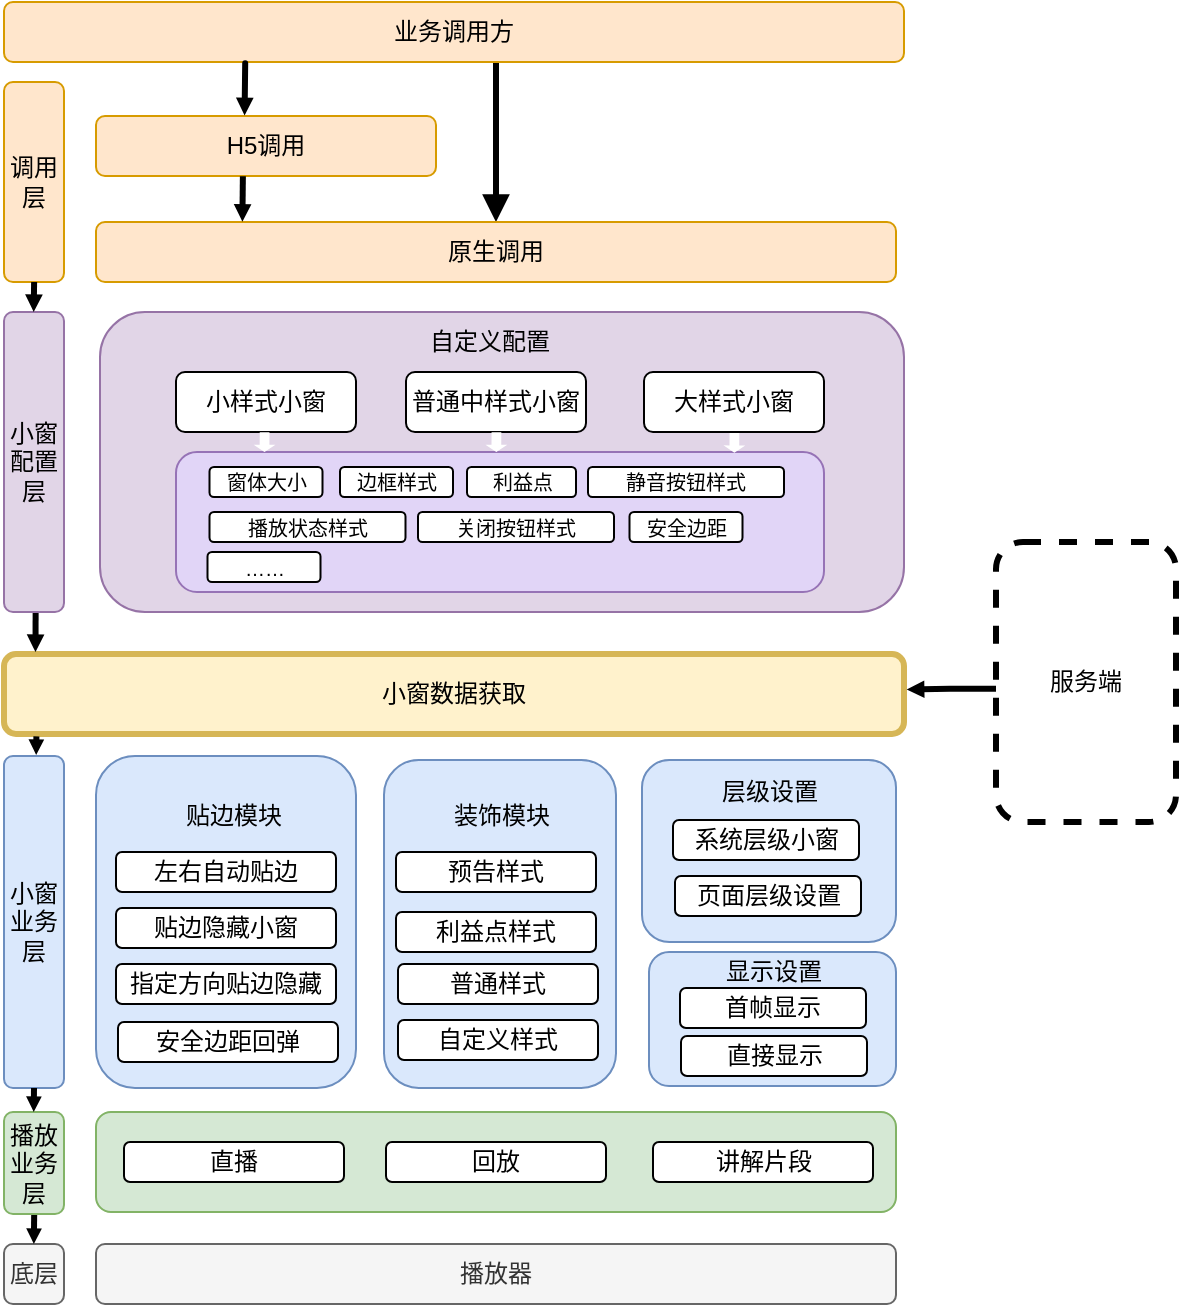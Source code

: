 <mxfile version="21.6.2" type="github" pages="6">
  <diagram id="e4scFoFF_F-a7bMBpBIw" name="第 1 页">
    <mxGraphModel dx="1194" dy="660" grid="1" gridSize="10" guides="1" tooltips="1" connect="1" arrows="1" fold="1" page="1" pageScale="1" pageWidth="827" pageHeight="1169" math="0" shadow="0">
      <root>
        <mxCell id="0" />
        <mxCell id="1" parent="0" />
        <mxCell id="BxiIMC6btonzShXlDcem-1" value="" style="rounded=1;whiteSpace=wrap;html=1;fontSize=12;glass=0;strokeWidth=1;shadow=0;fillColor=#dae8fc;strokeColor=#6c8ebf;" parent="1" vertex="1">
          <mxGeometry x="190" y="467" width="130" height="166" as="geometry" />
        </mxCell>
        <mxCell id="BxiIMC6btonzShXlDcem-2" value="" style="rounded=1;whiteSpace=wrap;html=1;fontSize=12;glass=0;strokeWidth=1;shadow=0;fillColor=#d5e8d4;strokeColor=#82b366;" parent="1" vertex="1">
          <mxGeometry x="190" y="645" width="400" height="50" as="geometry" />
        </mxCell>
        <mxCell id="BxiIMC6btonzShXlDcem-3" value="直播" style="rounded=1;whiteSpace=wrap;html=1;fontSize=12;glass=0;strokeWidth=1;shadow=0;" parent="1" vertex="1">
          <mxGeometry x="204" y="660" width="110" height="20" as="geometry" />
        </mxCell>
        <mxCell id="BxiIMC6btonzShXlDcem-4" value="播放器" style="rounded=1;whiteSpace=wrap;html=1;fontSize=12;glass=0;strokeWidth=1;shadow=0;fillColor=#f5f5f5;strokeColor=#666666;fontColor=#333333;" parent="1" vertex="1">
          <mxGeometry x="190" y="711" width="400" height="30" as="geometry" />
        </mxCell>
        <mxCell id="BxiIMC6btonzShXlDcem-5" value="回放" style="rounded=1;whiteSpace=wrap;html=1;fontSize=12;glass=0;strokeWidth=1;shadow=0;" parent="1" vertex="1">
          <mxGeometry x="335" y="660" width="110" height="20" as="geometry" />
        </mxCell>
        <mxCell id="BxiIMC6btonzShXlDcem-6" value="左右自动贴边" style="rounded=1;whiteSpace=wrap;html=1;fontSize=12;glass=0;strokeWidth=1;shadow=0;" parent="1" vertex="1">
          <mxGeometry x="200" y="515" width="110" height="20" as="geometry" />
        </mxCell>
        <mxCell id="BxiIMC6btonzShXlDcem-7" value="" style="rounded=1;whiteSpace=wrap;html=1;fontSize=12;glass=0;strokeWidth=1;shadow=0;fillColor=#dae8fc;strokeColor=#6c8ebf;" parent="1" vertex="1">
          <mxGeometry x="334" y="469" width="116" height="164" as="geometry" />
        </mxCell>
        <mxCell id="BxiIMC6btonzShXlDcem-8" value="贴边模块" style="text;strokeColor=none;align=center;fillColor=none;html=1;verticalAlign=middle;whiteSpace=wrap;rounded=0;" parent="1" vertex="1">
          <mxGeometry x="229" y="482" width="60" height="30" as="geometry" />
        </mxCell>
        <mxCell id="BxiIMC6btonzShXlDcem-9" value="贴边隐藏小窗" style="rounded=1;whiteSpace=wrap;html=1;fontSize=12;glass=0;strokeWidth=1;shadow=0;" parent="1" vertex="1">
          <mxGeometry x="200" y="543" width="110" height="20" as="geometry" />
        </mxCell>
        <mxCell id="BxiIMC6btonzShXlDcem-10" value="装饰模块" style="text;strokeColor=none;align=center;fillColor=none;html=1;verticalAlign=middle;whiteSpace=wrap;rounded=0;" parent="1" vertex="1">
          <mxGeometry x="363" y="482" width="60" height="30" as="geometry" />
        </mxCell>
        <mxCell id="BxiIMC6btonzShXlDcem-11" value="预告样式" style="rounded=1;whiteSpace=wrap;html=1;fontSize=12;glass=0;strokeWidth=1;shadow=0;" parent="1" vertex="1">
          <mxGeometry x="340" y="515" width="100" height="20" as="geometry" />
        </mxCell>
        <mxCell id="BxiIMC6btonzShXlDcem-12" value="利益点样式" style="rounded=1;whiteSpace=wrap;html=1;fontSize=12;glass=0;strokeWidth=1;shadow=0;" parent="1" vertex="1">
          <mxGeometry x="340" y="545" width="100" height="20" as="geometry" />
        </mxCell>
        <mxCell id="BxiIMC6btonzShXlDcem-13" value="普通样式" style="rounded=1;whiteSpace=wrap;html=1;fontSize=12;glass=0;strokeWidth=1;shadow=0;" parent="1" vertex="1">
          <mxGeometry x="341" y="571" width="100" height="20" as="geometry" />
        </mxCell>
        <mxCell id="BxiIMC6btonzShXlDcem-14" value="" style="rounded=1;whiteSpace=wrap;html=1;fontSize=12;glass=0;strokeWidth=1;shadow=0;fillColor=#dae8fc;strokeColor=#6c8ebf;" parent="1" vertex="1">
          <mxGeometry x="463" y="469" width="127" height="91" as="geometry" />
        </mxCell>
        <mxCell id="BxiIMC6btonzShXlDcem-15" value="层级设置" style="text;strokeColor=none;align=center;fillColor=none;html=1;verticalAlign=middle;whiteSpace=wrap;rounded=0;" parent="1" vertex="1">
          <mxGeometry x="497" y="470" width="60" height="30" as="geometry" />
        </mxCell>
        <mxCell id="BxiIMC6btonzShXlDcem-16" value="系统层级小窗" style="rounded=1;whiteSpace=wrap;html=1;fontSize=12;glass=0;strokeWidth=1;shadow=0;" parent="1" vertex="1">
          <mxGeometry x="478.5" y="499" width="93" height="20" as="geometry" />
        </mxCell>
        <mxCell id="BxiIMC6btonzShXlDcem-17" value="页面层级设置" style="rounded=1;whiteSpace=wrap;html=1;fontSize=12;glass=0;strokeWidth=1;shadow=0;" parent="1" vertex="1">
          <mxGeometry x="479.5" y="527" width="93" height="20" as="geometry" />
        </mxCell>
        <mxCell id="BxiIMC6btonzShXlDcem-19" value="底层" style="rounded=1;whiteSpace=wrap;html=1;fontSize=12;glass=0;strokeWidth=1;shadow=0;fillColor=#f5f5f5;strokeColor=#666666;fontColor=#333333;" parent="1" vertex="1">
          <mxGeometry x="144" y="711" width="30" height="30" as="geometry" />
        </mxCell>
        <mxCell id="BxiIMC6btonzShXlDcem-20" value="播放业务层" style="rounded=1;whiteSpace=wrap;html=1;fontSize=12;glass=0;strokeWidth=1;shadow=0;fillColor=#d5e8d4;strokeColor=#82b366;" parent="1" vertex="1">
          <mxGeometry x="144" y="645" width="30" height="51" as="geometry" />
        </mxCell>
        <mxCell id="BxiIMC6btonzShXlDcem-21" value="小窗业务层" style="rounded=1;whiteSpace=wrap;html=1;fontSize=12;glass=0;strokeWidth=1;shadow=0;fillColor=#dae8fc;strokeColor=#6c8ebf;" parent="1" vertex="1">
          <mxGeometry x="144" y="467" width="30" height="166" as="geometry" />
        </mxCell>
        <mxCell id="BxiIMC6btonzShXlDcem-22" value="小窗配置层" style="rounded=1;whiteSpace=wrap;html=1;fontSize=12;glass=0;strokeWidth=1;shadow=0;fillColor=#e1d5e7;strokeColor=#9673a6;" parent="1" vertex="1">
          <mxGeometry x="144" y="245" width="30" height="150" as="geometry" />
        </mxCell>
        <mxCell id="BxiIMC6btonzShXlDcem-23" value="" style="rounded=1;whiteSpace=wrap;html=1;fontSize=12;glass=0;strokeWidth=1;shadow=0;fillColor=#e1d5e7;strokeColor=#9673a6;" parent="1" vertex="1">
          <mxGeometry x="192" y="245" width="402" height="150" as="geometry" />
        </mxCell>
        <mxCell id="BxiIMC6btonzShXlDcem-24" value="自定义配置" style="text;strokeColor=none;align=center;fillColor=none;html=1;verticalAlign=middle;whiteSpace=wrap;rounded=0;" parent="1" vertex="1">
          <mxGeometry x="353" y="250" width="68" height="20" as="geometry" />
        </mxCell>
        <mxCell id="BxiIMC6btonzShXlDcem-25" value="普通中样式小窗" style="rounded=1;whiteSpace=wrap;html=1;fontSize=12;glass=0;strokeWidth=1;shadow=0;" parent="1" vertex="1">
          <mxGeometry x="345" y="275" width="90" height="30" as="geometry" />
        </mxCell>
        <mxCell id="BxiIMC6btonzShXlDcem-26" value="大样式小窗" style="rounded=1;whiteSpace=wrap;html=1;fontSize=12;glass=0;strokeWidth=1;shadow=0;" parent="1" vertex="1">
          <mxGeometry x="464" y="275" width="90" height="30" as="geometry" />
        </mxCell>
        <mxCell id="BxiIMC6btonzShXlDcem-28" value="小样式小窗" style="rounded=1;whiteSpace=wrap;html=1;fontSize=12;glass=0;strokeWidth=1;shadow=0;" parent="1" vertex="1">
          <mxGeometry x="230" y="275" width="90" height="30" as="geometry" />
        </mxCell>
        <mxCell id="BxiIMC6btonzShXlDcem-38" value="" style="edgeStyle=orthogonalEdgeStyle;orthogonalLoop=1;jettySize=auto;html=1;rounded=0;jumpStyle=none;shadow=0;fillColor=#f8cecc;strokeColor=#000000;strokeWidth=3;endArrow=block;endFill=1;" parent="1" source="BxiIMC6btonzShXlDcem-29" target="BxiIMC6btonzShXlDcem-36" edge="1">
          <mxGeometry relative="1" as="geometry">
            <Array as="points">
              <mxPoint x="390" y="140" />
              <mxPoint x="390" y="140" />
            </Array>
          </mxGeometry>
        </mxCell>
        <mxCell id="BxiIMC6btonzShXlDcem-29" value="业务调用方" style="rounded=1;whiteSpace=wrap;html=1;fontSize=12;glass=0;strokeWidth=1;shadow=0;fillColor=#ffe6cc;strokeColor=#d79b00;" parent="1" vertex="1">
          <mxGeometry x="144" y="90" width="450" height="30" as="geometry" />
        </mxCell>
        <mxCell id="BxiIMC6btonzShXlDcem-34" value="讲解片段" style="rounded=1;whiteSpace=wrap;html=1;fontSize=12;glass=0;strokeWidth=1;shadow=0;" parent="1" vertex="1">
          <mxGeometry x="468.5" y="660" width="110" height="20" as="geometry" />
        </mxCell>
        <mxCell id="BxiIMC6btonzShXlDcem-35" value="H5调用" style="rounded=1;whiteSpace=wrap;html=1;fontSize=12;glass=0;strokeWidth=1;shadow=0;fillColor=#ffe6cc;strokeColor=#d79b00;" parent="1" vertex="1">
          <mxGeometry x="190" y="147" width="170" height="30" as="geometry" />
        </mxCell>
        <mxCell id="BxiIMC6btonzShXlDcem-36" value="原生调用" style="rounded=1;whiteSpace=wrap;html=1;fontSize=12;glass=0;strokeWidth=1;shadow=0;fillColor=#ffe6cc;strokeColor=#d79b00;" parent="1" vertex="1">
          <mxGeometry x="190" y="200" width="400" height="30" as="geometry" />
        </mxCell>
        <mxCell id="BxiIMC6btonzShXlDcem-37" value="调用层" style="rounded=1;whiteSpace=wrap;html=1;fontSize=12;glass=0;strokeWidth=1;shadow=0;fillColor=#ffe6cc;strokeColor=#d79b00;" parent="1" vertex="1">
          <mxGeometry x="144" y="130" width="30" height="100" as="geometry" />
        </mxCell>
        <mxCell id="BxiIMC6btonzShXlDcem-41" value="" style="edgeStyle=orthogonalEdgeStyle;orthogonalLoop=1;jettySize=auto;html=1;jumpStyle=none;shadow=0;fillColor=#f8cecc;strokeColor=#000000;strokeWidth=3;exitX=0.268;exitY=1.045;exitDx=0;exitDy=0;exitPerimeter=0;entryX=0.437;entryY=-0.01;entryDx=0;entryDy=0;entryPerimeter=0;rounded=1;endSize=1;endArrow=block;endFill=1;" parent="1" source="BxiIMC6btonzShXlDcem-29" target="BxiIMC6btonzShXlDcem-35" edge="1">
          <mxGeometry relative="1" as="geometry">
            <mxPoint x="400" y="130" as="sourcePoint" />
            <mxPoint x="264" y="140" as="targetPoint" />
            <Array as="points">
              <mxPoint x="265" y="120" />
              <mxPoint x="264" y="120" />
            </Array>
          </mxGeometry>
        </mxCell>
        <mxCell id="BxiIMC6btonzShXlDcem-42" value="" style="edgeStyle=orthogonalEdgeStyle;orthogonalLoop=1;jettySize=auto;html=1;rounded=0;jumpStyle=none;shadow=0;fillColor=#f8cecc;strokeColor=#000000;strokeWidth=3;exitX=0.432;exitY=1.003;exitDx=0;exitDy=0;exitPerimeter=0;entryX=0.183;entryY=-0.004;entryDx=0;entryDy=0;entryPerimeter=0;endSize=1;endArrow=block;endFill=1;" parent="1" source="BxiIMC6btonzShXlDcem-35" target="BxiIMC6btonzShXlDcem-36" edge="1">
          <mxGeometry relative="1" as="geometry">
            <mxPoint x="263.5" y="178" as="sourcePoint" />
            <mxPoint x="262.5" y="204" as="targetPoint" />
            <Array as="points">
              <mxPoint x="263" y="177" />
            </Array>
          </mxGeometry>
        </mxCell>
        <mxCell id="BxiIMC6btonzShXlDcem-44" value="" style="rounded=1;whiteSpace=wrap;html=1;fontSize=12;glass=0;strokeWidth=1;shadow=0;fillColor=#E1D5F7;strokeColor=#9673B6;" parent="1" vertex="1">
          <mxGeometry x="230" y="315" width="324" height="70" as="geometry" />
        </mxCell>
        <mxCell id="BxiIMC6btonzShXlDcem-46" value="" style="shape=flexArrow;endArrow=classic;html=1;rounded=0;endWidth=5.543;endSize=1.04;width=4.879;exitX=0.545;exitY=0.989;exitDx=0;exitDy=0;exitPerimeter=0;strokeWidth=0.5;fillColor=default;strokeColor=none;" parent="1" edge="1">
          <mxGeometry width="50" height="50" relative="1" as="geometry">
            <mxPoint x="274.05" y="304.67" as="sourcePoint" />
            <mxPoint x="274" y="315" as="targetPoint" />
            <Array as="points">
              <mxPoint x="274" y="305" />
            </Array>
          </mxGeometry>
        </mxCell>
        <mxCell id="BxiIMC6btonzShXlDcem-49" value="&lt;font style=&quot;font-size: 10px;&quot;&gt;窗体大小&lt;/font&gt;" style="rounded=1;whiteSpace=wrap;html=1;fontSize=12;glass=0;strokeWidth=1;shadow=0;" parent="1" vertex="1">
          <mxGeometry x="246.75" y="322.5" width="56.5" height="15" as="geometry" />
        </mxCell>
        <mxCell id="BxiIMC6btonzShXlDcem-52" value="" style="shape=flexArrow;endArrow=classic;html=1;rounded=0;endWidth=5.543;endSize=1.04;width=4.879;exitX=0.545;exitY=0.989;exitDx=0;exitDy=0;exitPerimeter=0;strokeWidth=0.5;fillColor=default;strokeColor=none;" parent="1" edge="1">
          <mxGeometry width="50" height="50" relative="1" as="geometry">
            <mxPoint x="389.97" y="304.67" as="sourcePoint" />
            <mxPoint x="389.92" y="315" as="targetPoint" />
            <Array as="points">
              <mxPoint x="389.92" y="305" />
            </Array>
          </mxGeometry>
        </mxCell>
        <mxCell id="BxiIMC6btonzShXlDcem-53" value="" style="shape=flexArrow;endArrow=classic;html=1;rounded=0;endWidth=5.543;endSize=1.04;width=4.879;exitX=0.545;exitY=0.989;exitDx=0;exitDy=0;exitPerimeter=0;strokeWidth=0.5;fillColor=default;strokeColor=none;" parent="1" edge="1">
          <mxGeometry width="50" height="50" relative="1" as="geometry">
            <mxPoint x="508.97" y="305.0" as="sourcePoint" />
            <mxPoint x="508.92" y="315.33" as="targetPoint" />
            <Array as="points">
              <mxPoint x="508.92" y="305.33" />
            </Array>
          </mxGeometry>
        </mxCell>
        <mxCell id="BxiIMC6btonzShXlDcem-54" value="&lt;font style=&quot;font-size: 10px;&quot;&gt;边框样式&lt;/font&gt;" style="rounded=1;whiteSpace=wrap;html=1;fontSize=12;glass=0;strokeWidth=1;shadow=0;" parent="1" vertex="1">
          <mxGeometry x="312" y="322.5" width="56.5" height="15" as="geometry" />
        </mxCell>
        <mxCell id="BxiIMC6btonzShXlDcem-55" value="&lt;span style=&quot;font-size: 10px;&quot;&gt;利益点&lt;/span&gt;" style="rounded=1;whiteSpace=wrap;html=1;fontSize=12;glass=0;strokeWidth=1;shadow=0;" parent="1" vertex="1">
          <mxGeometry x="375.5" y="322.5" width="54.5" height="15" as="geometry" />
        </mxCell>
        <mxCell id="BxiIMC6btonzShXlDcem-58" value="&lt;span style=&quot;font-size: 10px;&quot;&gt;静音按钮样式&lt;/span&gt;" style="rounded=1;whiteSpace=wrap;html=1;fontSize=12;glass=0;strokeWidth=1;shadow=0;" parent="1" vertex="1">
          <mxGeometry x="436" y="322.5" width="98" height="15" as="geometry" />
        </mxCell>
        <mxCell id="BxiIMC6btonzShXlDcem-59" value="&lt;span style=&quot;font-size: 10px;&quot;&gt;播放状态样式&lt;/span&gt;" style="rounded=1;whiteSpace=wrap;html=1;fontSize=12;glass=0;strokeWidth=1;shadow=0;" parent="1" vertex="1">
          <mxGeometry x="246.75" y="345" width="98" height="15" as="geometry" />
        </mxCell>
        <mxCell id="BxiIMC6btonzShXlDcem-60" value="&lt;span style=&quot;font-size: 10px;&quot;&gt;关闭按钮样式&lt;/span&gt;" style="rounded=1;whiteSpace=wrap;html=1;fontSize=12;glass=0;strokeWidth=1;shadow=0;" parent="1" vertex="1">
          <mxGeometry x="351" y="345" width="98" height="15" as="geometry" />
        </mxCell>
        <mxCell id="BxiIMC6btonzShXlDcem-61" value="&lt;font style=&quot;font-size: 10px;&quot;&gt;安全边距&lt;/font&gt;" style="rounded=1;whiteSpace=wrap;html=1;fontSize=12;glass=0;strokeWidth=1;shadow=0;" parent="1" vertex="1">
          <mxGeometry x="456.75" y="345" width="56.5" height="15" as="geometry" />
        </mxCell>
        <mxCell id="BxiIMC6btonzShXlDcem-62" value="&lt;font style=&quot;font-size: 10px;&quot;&gt;……&lt;/font&gt;" style="rounded=1;whiteSpace=wrap;html=1;fontSize=12;glass=0;strokeWidth=1;shadow=0;" parent="1" vertex="1">
          <mxGeometry x="245.75" y="365" width="56.5" height="15" as="geometry" />
        </mxCell>
        <mxCell id="BxiIMC6btonzShXlDcem-63" value="小窗数据获取" style="rounded=1;whiteSpace=wrap;html=1;fontSize=12;glass=0;strokeWidth=3;shadow=0;fillColor=#fff2cc;strokeColor=#d6b656;" parent="1" vertex="1">
          <mxGeometry x="144" y="416" width="450" height="40" as="geometry" />
        </mxCell>
        <mxCell id="BxiIMC6btonzShXlDcem-65" value="" style="edgeStyle=orthogonalEdgeStyle;rounded=0;orthogonalLoop=1;jettySize=auto;html=1;strokeWidth=3;endSize=1;targetPerimeterSpacing=1;jumpStyle=none;shadow=0;comic=0;enumerate=0;orthogonal=0;noJump=0;flowAnimation=0;deletable=1;cloneable=1;movable=1;bendable=1;backgroundOutline=0;metaEdit=0;editable=1;resizable=1;rotatable=1;locked=0;connectable=1;fixDash=0;snapToPoint=1;startFill=1;endFill=1;strokeColor=#000000;endArrow=block;entryX=1.003;entryY=0.444;entryDx=0;entryDy=0;entryPerimeter=0;ignoreEdge=0;fillColor=#f8cecc;exitX=0;exitY=0.524;exitDx=0;exitDy=0;exitPerimeter=0;" parent="1" source="BxiIMC6btonzShXlDcem-64" target="BxiIMC6btonzShXlDcem-63" edge="1">
          <mxGeometry relative="1" as="geometry">
            <mxPoint x="600" y="430" as="targetPoint" />
            <Array as="points" />
          </mxGeometry>
        </mxCell>
        <mxCell id="BxiIMC6btonzShXlDcem-64" value="服务端" style="rounded=1;whiteSpace=wrap;html=1;fontSize=12;glass=0;strokeWidth=3;shadow=0;fillColor=none;dashed=1;" parent="1" vertex="1">
          <mxGeometry x="640" y="360" width="90" height="140" as="geometry" />
        </mxCell>
        <mxCell id="BxiIMC6btonzShXlDcem-66" value="" style="orthogonalLoop=1;jettySize=auto;html=1;rounded=0;jumpStyle=none;shadow=0;fillColor=#f8cecc;strokeColor=#000000;strokeWidth=3;entryX=0.035;entryY=-0.024;entryDx=0;entryDy=0;entryPerimeter=0;endSize=1;endArrow=block;endFill=1;movable=1;resizable=1;rotatable=1;deletable=1;editable=1;locked=0;connectable=1;exitX=0.527;exitY=1.003;exitDx=0;exitDy=0;exitPerimeter=0;" parent="1" source="BxiIMC6btonzShXlDcem-22" target="BxiIMC6btonzShXlDcem-63" edge="1">
          <mxGeometry relative="1" as="geometry">
            <mxPoint x="160" y="400" as="sourcePoint" />
            <mxPoint x="155.78" y="416" as="targetPoint" />
          </mxGeometry>
        </mxCell>
        <mxCell id="BxiIMC6btonzShXlDcem-69" value="" style="edgeStyle=orthogonalEdgeStyle;orthogonalLoop=1;jettySize=auto;html=1;rounded=0;jumpStyle=none;shadow=0;fillColor=#f8cecc;strokeColor=#000000;strokeWidth=3;entryX=0.183;entryY=-0.004;entryDx=0;entryDy=0;entryPerimeter=0;endSize=1;endArrow=block;endFill=1;exitX=0.497;exitY=1.001;exitDx=0;exitDy=0;exitPerimeter=0;" parent="1" edge="1">
          <mxGeometry relative="1" as="geometry">
            <mxPoint x="159.06" y="230" as="sourcePoint" />
            <mxPoint x="158.84" y="245" as="targetPoint" />
            <Array as="points" />
          </mxGeometry>
        </mxCell>
        <mxCell id="BxiIMC6btonzShXlDcem-70" value="指定方向贴边隐藏" style="rounded=1;whiteSpace=wrap;html=1;fontSize=12;glass=0;strokeWidth=1;shadow=0;" parent="1" vertex="1">
          <mxGeometry x="200" y="571" width="110" height="20" as="geometry" />
        </mxCell>
        <mxCell id="BxiIMC6btonzShXlDcem-71" value="自定义样式" style="rounded=1;whiteSpace=wrap;html=1;fontSize=12;glass=0;strokeWidth=1;shadow=0;" parent="1" vertex="1">
          <mxGeometry x="341" y="599" width="100" height="20" as="geometry" />
        </mxCell>
        <mxCell id="BxiIMC6btonzShXlDcem-72" value="" style="edgeStyle=orthogonalEdgeStyle;orthogonalLoop=1;jettySize=auto;html=1;rounded=0;jumpStyle=none;shadow=0;fillColor=#f8cecc;strokeColor=#000000;strokeWidth=3;endSize=0;endArrow=block;endFill=1;movable=1;resizable=1;rotatable=1;deletable=1;editable=1;locked=0;connectable=1;entryX=0.536;entryY=-0.003;entryDx=0;entryDy=0;entryPerimeter=0;startSize=0;jumpSize=0;exitX=0.036;exitY=1.03;exitDx=0;exitDy=0;exitPerimeter=0;" parent="1" source="BxiIMC6btonzShXlDcem-63" target="BxiIMC6btonzShXlDcem-21" edge="1">
          <mxGeometry relative="1" as="geometry">
            <mxPoint x="155" y="460" as="sourcePoint" />
            <mxPoint x="158.9" y="470" as="targetPoint" />
            <Array as="points">
              <mxPoint x="160" y="457" />
            </Array>
          </mxGeometry>
        </mxCell>
        <mxCell id="BxiIMC6btonzShXlDcem-73" value="" style="orthogonalLoop=1;jettySize=auto;html=1;rounded=0;jumpStyle=none;shadow=0;fillColor=#f8cecc;strokeColor=#000000;strokeWidth=3;entryX=0.035;entryY=-0.024;entryDx=0;entryDy=0;entryPerimeter=0;endSize=0;endArrow=block;endFill=1;movable=1;resizable=1;rotatable=1;deletable=1;editable=1;locked=0;connectable=1;exitX=0.5;exitY=1;exitDx=0;exitDy=0;startSize=2;" parent="1" source="BxiIMC6btonzShXlDcem-21" edge="1">
          <mxGeometry relative="1" as="geometry">
            <mxPoint x="158.86" y="625" as="sourcePoint" />
            <mxPoint x="158.86" y="645" as="targetPoint" />
          </mxGeometry>
        </mxCell>
        <mxCell id="BxiIMC6btonzShXlDcem-74" value="" style="orthogonalLoop=1;jettySize=auto;html=1;rounded=0;jumpStyle=none;shadow=0;fillColor=#f8cecc;strokeColor=#000000;strokeWidth=3;entryX=0.035;entryY=-0.024;entryDx=0;entryDy=0;entryPerimeter=0;endSize=0;endArrow=block;endFill=1;movable=1;resizable=1;rotatable=1;deletable=1;editable=1;locked=0;connectable=1;exitX=0.503;exitY=1.009;exitDx=0;exitDy=0;startSize=2;exitPerimeter=0;" parent="1" source="BxiIMC6btonzShXlDcem-20" edge="1">
          <mxGeometry relative="1" as="geometry">
            <mxPoint x="159.06" y="699" as="sourcePoint" />
            <mxPoint x="158.92" y="711" as="targetPoint" />
          </mxGeometry>
        </mxCell>
        <mxCell id="BxiIMC6btonzShXlDcem-75" value="安全边距回弹" style="rounded=1;whiteSpace=wrap;html=1;fontSize=12;glass=0;strokeWidth=1;shadow=0;" parent="1" vertex="1">
          <mxGeometry x="201" y="600" width="110" height="20" as="geometry" />
        </mxCell>
        <mxCell id="BxiIMC6btonzShXlDcem-76" value="" style="rounded=1;whiteSpace=wrap;html=1;fontSize=12;glass=0;strokeWidth=1;shadow=0;fillColor=#dae8fc;strokeColor=#6c8ebf;" parent="1" vertex="1">
          <mxGeometry x="466.5" y="565" width="123.5" height="67" as="geometry" />
        </mxCell>
        <mxCell id="BxiIMC6btonzShXlDcem-77" value="显示设置" style="text;strokeColor=none;align=center;fillColor=none;html=1;verticalAlign=middle;whiteSpace=wrap;rounded=0;" parent="1" vertex="1">
          <mxGeometry x="497" y="565" width="64" height="20" as="geometry" />
        </mxCell>
        <mxCell id="BxiIMC6btonzShXlDcem-78" value="首帧显示" style="rounded=1;whiteSpace=wrap;html=1;fontSize=12;glass=0;strokeWidth=1;shadow=0;" parent="1" vertex="1">
          <mxGeometry x="482" y="583" width="93" height="20" as="geometry" />
        </mxCell>
        <mxCell id="BxiIMC6btonzShXlDcem-79" value="直接显示" style="rounded=1;whiteSpace=wrap;html=1;fontSize=12;glass=0;strokeWidth=1;shadow=0;" parent="1" vertex="1">
          <mxGeometry x="482.5" y="607" width="93" height="20" as="geometry" />
        </mxCell>
      </root>
    </mxGraphModel>
  </diagram>
  <diagram id="Gj3l0oce-Ssm1hmjemqc" name="第 2 页">
    <mxGraphModel dx="1837" dy="1015" grid="1" gridSize="10" guides="1" tooltips="1" connect="1" arrows="1" fold="1" page="1" pageScale="1" pageWidth="827" pageHeight="1169" math="0" shadow="0">
      <root>
        <mxCell id="0" />
        <mxCell id="1" parent="0" />
        <mxCell id="0sVo3lxxrPGnwrt0EkQT-1" value="" style="rounded=1;whiteSpace=wrap;html=1;" vertex="1" parent="1">
          <mxGeometry x="340" y="150" width="216" height="310" as="geometry" />
        </mxCell>
        <mxCell id="0sVo3lxxrPGnwrt0EkQT-2" value="小窗" style="rounded=1;whiteSpace=wrap;html=1;" vertex="1" parent="1">
          <mxGeometry x="369" y="350" width="51" height="90" as="geometry" />
        </mxCell>
        <mxCell id="0sVo3lxxrPGnwrt0EkQT-4" value="" style="endArrow=classic;startArrow=classic;html=1;rounded=0;exitX=-0.002;exitY=0.803;exitDx=0;exitDy=0;exitPerimeter=0;entryX=0.006;entryY=0.558;entryDx=0;entryDy=0;entryPerimeter=0;" edge="1" parent="1" source="0sVo3lxxrPGnwrt0EkQT-1" target="0sVo3lxxrPGnwrt0EkQT-2">
          <mxGeometry width="50" height="50" relative="1" as="geometry">
            <mxPoint x="390" y="370" as="sourcePoint" />
            <mxPoint x="440" y="320" as="targetPoint" />
          </mxGeometry>
        </mxCell>
        <mxCell id="0sVo3lxxrPGnwrt0EkQT-5" value="" style="endArrow=classic;html=1;rounded=0;" edge="1" parent="1">
          <mxGeometry width="50" height="50" relative="1" as="geometry">
            <mxPoint x="350" y="400" as="sourcePoint" />
            <mxPoint x="290" y="420" as="targetPoint" />
          </mxGeometry>
        </mxCell>
        <mxCell id="0sVo3lxxrPGnwrt0EkQT-7" value="&lt;font style=&quot;font-size: 26px;&quot;&gt;leftRightSafeDistance&lt;/font&gt;" style="text;strokeColor=none;align=center;fillColor=none;html=1;verticalAlign=middle;whiteSpace=wrap;rounded=0;" vertex="1" parent="1">
          <mxGeometry x="130" y="440" width="150" height="20" as="geometry" />
        </mxCell>
      </root>
    </mxGraphModel>
  </diagram>
  <diagram name="第 2 页 的副本" id="Xx4dHV8bzCiUZgWwGzCM">
    <mxGraphModel dx="884" dy="489" grid="1" gridSize="10" guides="1" tooltips="1" connect="1" arrows="1" fold="1" page="1" pageScale="1" pageWidth="827" pageHeight="1169" math="0" shadow="0">
      <root>
        <mxCell id="zxSvGnZNbxXNob_L4SS8-0" />
        <mxCell id="zxSvGnZNbxXNob_L4SS8-1" parent="zxSvGnZNbxXNob_L4SS8-0" />
        <mxCell id="zxSvGnZNbxXNob_L4SS8-2" value="&lt;font style=&quot;font-size: 26px;&quot;&gt;&lt;font style=&quot;font-size: 26px;&quot;&gt;Scre&lt;/font&gt;en&lt;/font&gt;" style="rounded=1;whiteSpace=wrap;html=1;" vertex="1" parent="zxSvGnZNbxXNob_L4SS8-1">
          <mxGeometry x="340" y="150" width="216" height="310" as="geometry" />
        </mxCell>
        <mxCell id="zxSvGnZNbxXNob_L4SS8-3" value="小窗" style="rounded=1;whiteSpace=wrap;html=1;" vertex="1" parent="zxSvGnZNbxXNob_L4SS8-1">
          <mxGeometry x="310" y="350" width="51" height="90" as="geometry" />
        </mxCell>
        <mxCell id="zxSvGnZNbxXNob_L4SS8-6" value="&lt;pre style=&quot;background-color: rgb(255, 255, 255); font-family: Menlo-Regular, monospace;&quot;&gt;&lt;font style=&quot;font-size: 17px;&quot;&gt;haflSmallWindowWidth&lt;/font&gt;&lt;/pre&gt;" style="text;strokeColor=none;align=center;fillColor=none;html=1;verticalAlign=middle;whiteSpace=wrap;rounded=0;" vertex="1" parent="zxSvGnZNbxXNob_L4SS8-1">
          <mxGeometry x="160" y="460" width="150" height="20" as="geometry" />
        </mxCell>
        <mxCell id="RuQTwfE8cLkP1HsGilDl-0" value="" style="endArrow=none;dashed=1;html=1;dashPattern=1 3;strokeWidth=2;rounded=0;entryX=0.5;entryY=0;entryDx=0;entryDy=0;exitX=0.476;exitY=1.002;exitDx=0;exitDy=0;exitPerimeter=0;" edge="1" parent="zxSvGnZNbxXNob_L4SS8-1" source="zxSvGnZNbxXNob_L4SS8-3" target="zxSvGnZNbxXNob_L4SS8-3">
          <mxGeometry width="50" height="50" relative="1" as="geometry">
            <mxPoint x="350" y="420" as="sourcePoint" />
            <mxPoint x="400" y="370" as="targetPoint" />
          </mxGeometry>
        </mxCell>
        <mxCell id="RuQTwfE8cLkP1HsGilDl-1" value="" style="endArrow=classic;startArrow=classic;html=1;rounded=0;" edge="1" parent="zxSvGnZNbxXNob_L4SS8-1">
          <mxGeometry width="50" height="50" relative="1" as="geometry">
            <mxPoint x="340" y="450" as="sourcePoint" />
            <mxPoint x="310" y="450" as="targetPoint" />
          </mxGeometry>
        </mxCell>
        <mxCell id="RuQTwfE8cLkP1HsGilDl-2" value="" style="endArrow=none;html=1;rounded=0;" edge="1" parent="zxSvGnZNbxXNob_L4SS8-1">
          <mxGeometry width="50" height="50" relative="1" as="geometry">
            <mxPoint x="310" y="455" as="sourcePoint" />
            <mxPoint x="310" y="445" as="targetPoint" />
          </mxGeometry>
        </mxCell>
        <mxCell id="RuQTwfE8cLkP1HsGilDl-3" value="" style="endArrow=none;html=1;rounded=0;" edge="1" parent="zxSvGnZNbxXNob_L4SS8-1">
          <mxGeometry width="50" height="50" relative="1" as="geometry">
            <mxPoint x="340" y="454" as="sourcePoint" />
            <mxPoint x="340" y="444" as="targetPoint" />
            <Array as="points">
              <mxPoint x="340" y="444" />
            </Array>
          </mxGeometry>
        </mxCell>
      </root>
    </mxGraphModel>
  </diagram>
  <diagram id="9vciDZmhBFjvDMOZmSKO" name="第 3 页">
    <mxGraphModel dx="1493" dy="825" grid="1" gridSize="10" guides="1" tooltips="1" connect="1" arrows="1" fold="1" page="1" pageScale="1" pageWidth="827" pageHeight="1169" math="0" shadow="0">
      <root>
        <mxCell id="0" />
        <mxCell id="1" parent="0" />
        <mxCell id="uRXTTBxz6ctKdjCjnKZ5-1" value="" style="rounded=1;whiteSpace=wrap;html=1;fillColor=#eeeeee;strokeColor=#B3B3B3;dashed=1;" vertex="1" parent="1">
          <mxGeometry x="209" y="180" width="431" height="660" as="geometry" />
        </mxCell>
        <mxCell id="uRXTTBxz6ctKdjCjnKZ5-2" value="" style="rounded=1;whiteSpace=wrap;html=1;strokeColor=#10739e;fillColor=#b1ddf0;" vertex="1" parent="1">
          <mxGeometry x="279.5" y="245" width="290" height="530" as="geometry" />
        </mxCell>
        <mxCell id="uRXTTBxz6ctKdjCjnKZ5-4" value="&lt;font style=&quot;font-size: 20px;&quot;&gt;阴影区域&lt;/font&gt;" style="text;strokeColor=none;align=center;fillColor=none;html=1;verticalAlign=middle;whiteSpace=wrap;rounded=0;" vertex="1" parent="1">
          <mxGeometry x="380" y="790" width="120" height="30" as="geometry" />
        </mxCell>
        <mxCell id="uRXTTBxz6ctKdjCjnKZ5-6" value="&lt;font style=&quot;font-size: 20px;&quot;&gt;内容区域&lt;/font&gt;" style="text;strokeColor=none;align=center;fillColor=none;html=1;verticalAlign=middle;whiteSpace=wrap;rounded=0;" vertex="1" parent="1">
          <mxGeometry x="380" y="730" width="120" height="30" as="geometry" />
        </mxCell>
        <mxCell id="uRXTTBxz6ctKdjCjnKZ5-8" value="" style="endArrow=classic;html=1;rounded=0;exitX=-0.003;exitY=0.575;exitDx=0;exitDy=0;exitPerimeter=0;" edge="1" parent="1" source="uRXTTBxz6ctKdjCjnKZ5-1">
          <mxGeometry width="50" height="50" relative="1" as="geometry">
            <mxPoint x="380" y="520" as="sourcePoint" />
            <mxPoint x="150" y="580" as="targetPoint" />
          </mxGeometry>
        </mxCell>
        <mxCell id="uRXTTBxz6ctKdjCjnKZ5-9" value="&lt;font style=&quot;font-size: 20px;&quot;&gt;小窗实际大小&lt;/font&gt;" style="text;strokeColor=none;align=center;fillColor=none;html=1;verticalAlign=middle;whiteSpace=wrap;rounded=0;" vertex="1" parent="1">
          <mxGeometry x="40" y="590" width="150" height="30" as="geometry" />
        </mxCell>
        <mxCell id="uRXTTBxz6ctKdjCjnKZ5-10" value="" style="rounded=1;whiteSpace=wrap;html=1;fillColor=#dae8fc;strokeColor=#6c8ebf;gradientColor=#7ea6e0;" vertex="1" parent="1">
          <mxGeometry x="397.25" y="532" width="135.5" height="180" as="geometry" />
        </mxCell>
        <mxCell id="uRXTTBxz6ctKdjCjnKZ5-11" value="&lt;font style=&quot;font-size: 20px;&quot;&gt;兜底层&lt;/font&gt;" style="text;strokeColor=none;align=center;fillColor=none;html=1;verticalAlign=middle;whiteSpace=wrap;rounded=0;" vertex="1" parent="1">
          <mxGeometry x="405" y="672" width="120" height="30" as="geometry" />
        </mxCell>
        <mxCell id="uRXTTBxz6ctKdjCjnKZ5-12" value="" style="rounded=1;whiteSpace=wrap;html=1;fillColor=#f8cecc;gradientColor=#ea6b66;strokeColor=#b85450;" vertex="1" parent="1">
          <mxGeometry x="374.75" y="481" width="135.5" height="180" as="geometry" />
        </mxCell>
        <mxCell id="uRXTTBxz6ctKdjCjnKZ5-13" value="&lt;span style=&quot;font-size: 20px;&quot;&gt;视图层&lt;/span&gt;" style="text;strokeColor=none;align=center;fillColor=none;html=1;verticalAlign=middle;whiteSpace=wrap;rounded=0;" vertex="1" parent="1">
          <mxGeometry x="380.75" y="619" width="120" height="30" as="geometry" />
        </mxCell>
        <mxCell id="uRXTTBxz6ctKdjCjnKZ5-16" value="" style="rounded=1;whiteSpace=wrap;html=1;fillColor=#fff2cc;gradientColor=#ffd966;strokeColor=#d6b656;" vertex="1" parent="1">
          <mxGeometry x="347" y="426" width="135.5" height="180" as="geometry" />
        </mxCell>
        <mxCell id="uRXTTBxz6ctKdjCjnKZ5-17" value="&lt;span style=&quot;font-size: 20px;&quot;&gt;基础UI层&lt;/span&gt;" style="text;strokeColor=none;align=center;fillColor=none;html=1;verticalAlign=middle;whiteSpace=wrap;rounded=0;" vertex="1" parent="1">
          <mxGeometry x="355.75" y="566" width="120" height="30" as="geometry" />
        </mxCell>
        <mxCell id="uRXTTBxz6ctKdjCjnKZ5-14" value="" style="rounded=1;whiteSpace=wrap;html=1;fillColor=#d5e8d4;gradientColor=#97d077;strokeColor=#82b366;" vertex="1" parent="1">
          <mxGeometry x="323" y="370" width="135.5" height="180" as="geometry" />
        </mxCell>
        <mxCell id="uRXTTBxz6ctKdjCjnKZ5-15" value="&lt;span style=&quot;font-size: 20px;&quot;&gt;装饰层&lt;/span&gt;" style="text;strokeColor=none;align=center;fillColor=none;html=1;verticalAlign=middle;whiteSpace=wrap;rounded=0;" vertex="1" parent="1">
          <mxGeometry x="334.75" y="509" width="120" height="30" as="geometry" />
        </mxCell>
        <mxCell id="ib8Jx1LlxUVi2_JOXiX3-1" value="" style="rounded=1;whiteSpace=wrap;html=1;fillColor=#f5f5f5;gradientColor=#b3b3b3;strokeColor=#666666;" vertex="1" parent="1">
          <mxGeometry x="294.25" y="320" width="135.5" height="180" as="geometry" />
        </mxCell>
        <mxCell id="ib8Jx1LlxUVi2_JOXiX3-2" value="&lt;span style=&quot;font-size: 20px;&quot;&gt;贴边蒙层&lt;/span&gt;" style="text;strokeColor=none;align=center;fillColor=none;html=1;verticalAlign=middle;whiteSpace=wrap;rounded=0;" vertex="1" parent="1">
          <mxGeometry x="302" y="459" width="120" height="30" as="geometry" />
        </mxCell>
      </root>
    </mxGraphModel>
  </diagram>
  <diagram name="第 4 页" id="j1qpqO9ZF7Ao_pBG1S5J">
    <mxGraphModel dx="1990" dy="1100" grid="1" gridSize="10" guides="1" tooltips="1" connect="1" arrows="1" fold="1" page="1" pageScale="1" pageWidth="827" pageHeight="1169" math="0" shadow="0">
      <root>
        <mxCell id="YAfCnvU4UHxf-HP9taOX-0" />
        <mxCell id="YAfCnvU4UHxf-HP9taOX-1" parent="YAfCnvU4UHxf-HP9taOX-0" />
        <mxCell id="AMIlLPbcCtH6dh6R-egB-2" value="" style="rounded=1;whiteSpace=wrap;html=1;dashed=1;dashPattern=12 12;" vertex="1" parent="YAfCnvU4UHxf-HP9taOX-1">
          <mxGeometry x="210" y="180" width="660" height="670" as="geometry" />
        </mxCell>
        <mxCell id="YAfCnvU4UHxf-HP9taOX-2" value="" style="rounded=1;whiteSpace=wrap;html=1;fillColor=#eeeeee;strokeColor=#B3B3B3;dashed=1;" vertex="1" parent="YAfCnvU4UHxf-HP9taOX-1">
          <mxGeometry x="209" y="180" width="661" height="490" as="geometry" />
        </mxCell>
        <mxCell id="YAfCnvU4UHxf-HP9taOX-3" value="" style="rounded=1;whiteSpace=wrap;html=1;strokeColor=#10739e;fillColor=#b1ddf0;" vertex="1" parent="YAfCnvU4UHxf-HP9taOX-1">
          <mxGeometry x="279.5" y="245" width="520.5" height="335" as="geometry" />
        </mxCell>
        <mxCell id="YAfCnvU4UHxf-HP9taOX-4" value="&lt;font style=&quot;font-size: 20px;&quot;&gt;阴影区域&lt;/font&gt;" style="text;strokeColor=none;align=center;fillColor=none;html=1;verticalAlign=middle;whiteSpace=wrap;rounded=0;" vertex="1" parent="YAfCnvU4UHxf-HP9taOX-1">
          <mxGeometry x="479.5" y="630" width="120" height="30" as="geometry" />
        </mxCell>
        <mxCell id="YAfCnvU4UHxf-HP9taOX-5" value="&lt;font style=&quot;font-size: 20px;&quot;&gt;内容区域&lt;/font&gt;" style="text;strokeColor=none;align=center;fillColor=none;html=1;verticalAlign=middle;whiteSpace=wrap;rounded=0;" vertex="1" parent="YAfCnvU4UHxf-HP9taOX-1">
          <mxGeometry x="470" y="530" width="120" height="30" as="geometry" />
        </mxCell>
        <mxCell id="YAfCnvU4UHxf-HP9taOX-6" value="" style="endArrow=classic;html=1;rounded=0;exitX=0;exitY=0.828;exitDx=0;exitDy=0;exitPerimeter=0;" edge="1" parent="YAfCnvU4UHxf-HP9taOX-1" source="AMIlLPbcCtH6dh6R-egB-2">
          <mxGeometry width="50" height="50" relative="1" as="geometry">
            <mxPoint x="380" y="520" as="sourcePoint" />
            <mxPoint x="150" y="580" as="targetPoint" />
          </mxGeometry>
        </mxCell>
        <mxCell id="YAfCnvU4UHxf-HP9taOX-7" value="&lt;font style=&quot;font-size: 30px;&quot;&gt;最小高度&lt;/font&gt;" style="text;strokeColor=none;align=center;fillColor=none;html=1;verticalAlign=middle;whiteSpace=wrap;rounded=0;" vertex="1" parent="YAfCnvU4UHxf-HP9taOX-1">
          <mxGeometry x="950" y="390" width="40" height="210" as="geometry" />
        </mxCell>
        <mxCell id="YAfCnvU4UHxf-HP9taOX-8" value="" style="rounded=1;whiteSpace=wrap;html=1;fillColor=#dae8fc;strokeColor=#6c8ebf;gradientColor=#7ea6e0;" vertex="1" parent="YAfCnvU4UHxf-HP9taOX-1">
          <mxGeometry x="584" y="320" width="135.5" height="180" as="geometry" />
        </mxCell>
        <mxCell id="YAfCnvU4UHxf-HP9taOX-9" value="&lt;font style=&quot;font-size: 20px;&quot;&gt;兜底层&lt;/font&gt;" style="text;strokeColor=none;align=center;fillColor=none;html=1;verticalAlign=middle;whiteSpace=wrap;rounded=0;" vertex="1" parent="YAfCnvU4UHxf-HP9taOX-1">
          <mxGeometry x="670" y="336.25" width="30" height="132.5" as="geometry" />
        </mxCell>
        <mxCell id="YAfCnvU4UHxf-HP9taOX-10" value="" style="rounded=1;whiteSpace=wrap;html=1;fillColor=#f8cecc;gradientColor=#ea6b66;strokeColor=#b85450;" vertex="1" parent="YAfCnvU4UHxf-HP9taOX-1">
          <mxGeometry x="518.75" y="322.5" width="135.5" height="180" as="geometry" />
        </mxCell>
        <mxCell id="YAfCnvU4UHxf-HP9taOX-11" value="&lt;span style=&quot;font-size: 20px;&quot;&gt;视图层&lt;/span&gt;" style="text;strokeColor=none;align=center;fillColor=none;html=1;verticalAlign=middle;whiteSpace=wrap;rounded=0;" vertex="1" parent="YAfCnvU4UHxf-HP9taOX-1">
          <mxGeometry x="603" y="331.5" width="34.5" height="142.5" as="geometry" />
        </mxCell>
        <mxCell id="YAfCnvU4UHxf-HP9taOX-12" value="" style="rounded=1;whiteSpace=wrap;html=1;fillColor=#fff2cc;gradientColor=#ffd966;strokeColor=#d6b656;" vertex="1" parent="YAfCnvU4UHxf-HP9taOX-1">
          <mxGeometry x="450" y="320" width="135.5" height="180" as="geometry" />
        </mxCell>
        <mxCell id="YAfCnvU4UHxf-HP9taOX-13" value="&lt;span style=&quot;font-size: 20px;&quot;&gt;基础UI层&lt;/span&gt;" style="text;strokeColor=none;align=center;fillColor=none;html=1;verticalAlign=middle;whiteSpace=wrap;rounded=0;" vertex="1" parent="YAfCnvU4UHxf-HP9taOX-1">
          <mxGeometry x="530.75" y="340" width="39.25" height="150" as="geometry" />
        </mxCell>
        <mxCell id="YAfCnvU4UHxf-HP9taOX-14" value="" style="rounded=1;whiteSpace=wrap;html=1;fillColor=#d5e8d4;gradientColor=#97d077;strokeColor=#82b366;" vertex="1" parent="YAfCnvU4UHxf-HP9taOX-1">
          <mxGeometry x="385.75" y="322.5" width="135.5" height="180" as="geometry" />
        </mxCell>
        <mxCell id="YAfCnvU4UHxf-HP9taOX-15" value="&lt;span style=&quot;font-size: 20px;&quot;&gt;装饰层&lt;/span&gt;" style="text;strokeColor=none;align=center;fillColor=none;html=1;verticalAlign=middle;whiteSpace=wrap;rounded=0;" vertex="1" parent="YAfCnvU4UHxf-HP9taOX-1">
          <mxGeometry x="470" y="332.5" width="40" height="140" as="geometry" />
        </mxCell>
        <mxCell id="YAfCnvU4UHxf-HP9taOX-16" value="" style="rounded=1;whiteSpace=wrap;html=1;fillColor=#f5f5f5;gradientColor=#b3b3b3;strokeColor=#666666;" vertex="1" parent="YAfCnvU4UHxf-HP9taOX-1">
          <mxGeometry x="324.25" y="320" width="135.5" height="180" as="geometry" />
        </mxCell>
        <mxCell id="YAfCnvU4UHxf-HP9taOX-17" value="&lt;span style=&quot;font-size: 20px;&quot;&gt;贴边蒙层&lt;/span&gt;" style="text;strokeColor=none;align=center;fillColor=none;html=1;verticalAlign=middle;whiteSpace=wrap;rounded=0;" vertex="1" parent="YAfCnvU4UHxf-HP9taOX-1">
          <mxGeometry x="414" y="347.5" width="30" height="130" as="geometry" />
        </mxCell>
        <mxCell id="AMIlLPbcCtH6dh6R-egB-5" value="" style="endArrow=classic;startArrow=classic;html=1;rounded=0;" edge="1" parent="YAfCnvU4UHxf-HP9taOX-1">
          <mxGeometry width="50" height="50" relative="1" as="geometry">
            <mxPoint x="920" y="850" as="sourcePoint" />
            <mxPoint x="920" y="190" as="targetPoint" />
          </mxGeometry>
        </mxCell>
        <mxCell id="AMIlLPbcCtH6dh6R-egB-6" value="" style="endArrow=none;html=1;rounded=0;strokeWidth=3;" edge="1" parent="YAfCnvU4UHxf-HP9taOX-1">
          <mxGeometry width="50" height="50" relative="1" as="geometry">
            <mxPoint x="882" y="188" as="sourcePoint" />
            <mxPoint x="952" y="188" as="targetPoint" />
          </mxGeometry>
        </mxCell>
        <mxCell id="AMIlLPbcCtH6dh6R-egB-8" value="" style="endArrow=none;html=1;rounded=0;strokeWidth=3;" edge="1" parent="YAfCnvU4UHxf-HP9taOX-1">
          <mxGeometry width="50" height="50" relative="1" as="geometry">
            <mxPoint x="880" y="850" as="sourcePoint" />
            <mxPoint x="950" y="850" as="targetPoint" />
          </mxGeometry>
        </mxCell>
        <mxCell id="AMIlLPbcCtH6dh6R-egB-14" value="Text" style="text;strokeColor=none;align=center;fillColor=none;html=1;verticalAlign=middle;whiteSpace=wrap;rounded=0;" vertex="1" parent="YAfCnvU4UHxf-HP9taOX-1">
          <mxGeometry x="730" y="490" width="60" height="30" as="geometry" />
        </mxCell>
        <mxCell id="xv12I-Atc2RVAztGiHSa-0" value="&lt;font style=&quot;font-size: 22px;&quot;&gt;小窗实际大小&lt;/font&gt;" style="text;strokeColor=none;align=center;fillColor=none;html=1;verticalAlign=middle;whiteSpace=wrap;rounded=0;" vertex="1" parent="YAfCnvU4UHxf-HP9taOX-1">
          <mxGeometry x="23" y="540" width="211" height="30" as="geometry" />
        </mxCell>
      </root>
    </mxGraphModel>
  </diagram>
  <diagram id="BpFz8qAPyllwxGUtWWcI" name="第 5 页">
    <mxGraphModel dx="1085" dy="600" grid="1" gridSize="10" guides="1" tooltips="1" connect="1" arrows="1" fold="1" page="1" pageScale="1" pageWidth="827" pageHeight="1169" math="0" shadow="0">
      <root>
        <mxCell id="0" />
        <mxCell id="1" parent="0" />
        <mxCell id="hZmg-CnsBAUVgVJB9iKg-1" value="" style="rounded=1;whiteSpace=wrap;html=1;dashed=1;fillColor=#b0e3e6;strokeColor=#0e8088;" vertex="1" parent="1">
          <mxGeometry x="150" y="80" width="560" height="540" as="geometry" />
        </mxCell>
        <mxCell id="ehSS_O1qbaca3HEzMNsD-1" value="" style="rounded=1;whiteSpace=wrap;html=1;fillColor=#d5e8d4;strokeColor=#82b366;" vertex="1" parent="1">
          <mxGeometry x="205" y="395" width="450" height="190" as="geometry" />
        </mxCell>
        <mxCell id="lM_DW2QmBqRq9tqNnUau-1" value="" style="rounded=1;whiteSpace=wrap;html=1;fillColor=#dae8fc;strokeColor=#6c8ebf;" vertex="1" parent="1">
          <mxGeometry x="200" y="130" width="450" height="190" as="geometry" />
        </mxCell>
        <mxCell id="YWGSA-CLwHYcsnl8aUVo-1" value="&lt;font style=&quot;font-size: 22px;&quot;&gt;基础小窗组件&lt;/font&gt;" style="text;strokeColor=none;align=center;fillColor=none;html=1;verticalAlign=middle;whiteSpace=wrap;rounded=0;" vertex="1" parent="1">
          <mxGeometry x="342" y="540" width="160" height="30" as="geometry" />
        </mxCell>
        <mxCell id="YWGSA-CLwHYcsnl8aUVo-2" value="&lt;font style=&quot;font-size: 22px;&quot;&gt;直播业务组件&lt;/font&gt;" style="text;strokeColor=none;align=center;fillColor=none;html=1;verticalAlign=middle;whiteSpace=wrap;rounded=0;" vertex="1" parent="1">
          <mxGeometry x="360" y="280" width="140" height="30" as="geometry" />
        </mxCell>
        <mxCell id="OfWe08N61hV7Thx31iJU-1" value="&lt;font style=&quot;font-size: 15px;&quot;&gt;单例&lt;/font&gt;" style="text;strokeColor=none;align=center;fillColor=none;html=1;verticalAlign=middle;whiteSpace=wrap;rounded=0;" vertex="1" parent="1">
          <mxGeometry x="580" y="410" width="70" height="30" as="geometry" />
        </mxCell>
        <mxCell id="OfWe08N61hV7Thx31iJU-2" value="自动贴边" style="rounded=1;whiteSpace=wrap;html=1;" vertex="1" parent="1">
          <mxGeometry x="220" y="420" width="110" height="40" as="geometry" />
        </mxCell>
        <mxCell id="GgZAHn1z-DLiYfRyLd_a-1" value="贴边隐藏" style="rounded=1;whiteSpace=wrap;html=1;" vertex="1" parent="1">
          <mxGeometry x="340" y="420" width="110" height="40" as="geometry" />
        </mxCell>
        <mxCell id="GgZAHn1z-DLiYfRyLd_a-2" value="安全边距" style="rounded=1;whiteSpace=wrap;html=1;" vertex="1" parent="1">
          <mxGeometry x="470" y="420" width="110" height="40" as="geometry" />
        </mxCell>
        <mxCell id="GgZAHn1z-DLiYfRyLd_a-3" value="装饰设置" style="rounded=1;whiteSpace=wrap;html=1;" vertex="1" parent="1">
          <mxGeometry x="220" y="480" width="110" height="40" as="geometry" />
        </mxCell>
        <mxCell id="GgZAHn1z-DLiYfRyLd_a-4" value="层级设置" style="rounded=1;whiteSpace=wrap;html=1;" vertex="1" parent="1">
          <mxGeometry x="340" y="480" width="110" height="40" as="geometry" />
        </mxCell>
        <mxCell id="GgZAHn1z-DLiYfRyLd_a-5" value="阴影设置" style="rounded=1;whiteSpace=wrap;html=1;" vertex="1" parent="1">
          <mxGeometry x="470" y="480" width="110" height="40" as="geometry" />
        </mxCell>
        <mxCell id="GgZAHn1z-DLiYfRyLd_a-6" value="" style="shape=flexArrow;endArrow=classic;html=1;rounded=0;exitX=0.5;exitY=0;exitDx=0;exitDy=0;entryX=0.511;entryY=1.011;entryDx=0;entryDy=0;entryPerimeter=0;" edge="1" parent="1" source="ehSS_O1qbaca3HEzMNsD-1" target="lM_DW2QmBqRq9tqNnUau-1">
          <mxGeometry width="50" height="50" relative="1" as="geometry">
            <mxPoint x="480" y="350" as="sourcePoint" />
            <mxPoint x="530" y="300" as="targetPoint" />
          </mxGeometry>
        </mxCell>
        <mxCell id="GgZAHn1z-DLiYfRyLd_a-7" value="直播数据接口请求" style="rounded=1;whiteSpace=wrap;html=1;" vertex="1" parent="1">
          <mxGeometry x="232" y="170" width="110" height="40" as="geometry" />
        </mxCell>
        <mxCell id="GgZAHn1z-DLiYfRyLd_a-8" value="利益点装饰" style="rounded=1;whiteSpace=wrap;html=1;" vertex="1" parent="1">
          <mxGeometry x="372" y="170" width="110" height="40" as="geometry" />
        </mxCell>
        <mxCell id="GgZAHn1z-DLiYfRyLd_a-9" value="播放器视图设置" style="rounded=1;whiteSpace=wrap;html=1;" vertex="1" parent="1">
          <mxGeometry x="502" y="170" width="110" height="40" as="geometry" />
        </mxCell>
        <mxCell id="GgZAHn1z-DLiYfRyLd_a-10" value="直播,回放,讲解,预告&lt;br&gt;四种样式" style="rounded=1;whiteSpace=wrap;html=1;" vertex="1" parent="1">
          <mxGeometry x="232" y="230" width="110" height="40" as="geometry" />
        </mxCell>
        <mxCell id="GgZAHn1z-DLiYfRyLd_a-11" value="首帧显示小窗" style="rounded=1;whiteSpace=wrap;html=1;" vertex="1" parent="1">
          <mxGeometry x="372" y="230" width="110" height="40" as="geometry" />
        </mxCell>
        <mxCell id="GgZAHn1z-DLiYfRyLd_a-12" value="……" style="rounded=1;whiteSpace=wrap;html=1;" vertex="1" parent="1">
          <mxGeometry x="590" y="480" width="50" height="40" as="geometry" />
        </mxCell>
        <mxCell id="GgZAHn1z-DLiYfRyLd_a-13" value="……" style="rounded=1;whiteSpace=wrap;html=1;" vertex="1" parent="1">
          <mxGeometry x="542" y="230" width="50" height="40" as="geometry" />
        </mxCell>
        <mxCell id="U04bZ9f3YcaOOjGiaRkk-1" value="&lt;font style=&quot;font-size: 15px;&quot;&gt;构造者模式&lt;/font&gt;" style="text;strokeColor=none;align=center;fillColor=none;html=1;verticalAlign=middle;whiteSpace=wrap;rounded=0;" vertex="1" parent="1">
          <mxGeometry x="560" y="140" width="80" height="30" as="geometry" />
        </mxCell>
        <mxCell id="p6mFdIca3NIZDtBPG11r-1" value="&lt;font color=&quot;#666666&quot;&gt;内聚&lt;/font&gt;" style="rounded=1;whiteSpace=wrap;html=1;fillColor=none;dashed=1;" vertex="1" parent="1">
          <mxGeometry x="655" y="170" width="25" height="60" as="geometry" />
        </mxCell>
        <mxCell id="p6mFdIca3NIZDtBPG11r-2" value="&lt;font color=&quot;#666666&quot;&gt;耦合&lt;/font&gt;" style="rounded=1;whiteSpace=wrap;html=1;fillColor=none;dashed=1;" vertex="1" parent="1">
          <mxGeometry x="450" y="330" width="25" height="60" as="geometry" />
        </mxCell>
      </root>
    </mxGraphModel>
  </diagram>
</mxfile>

